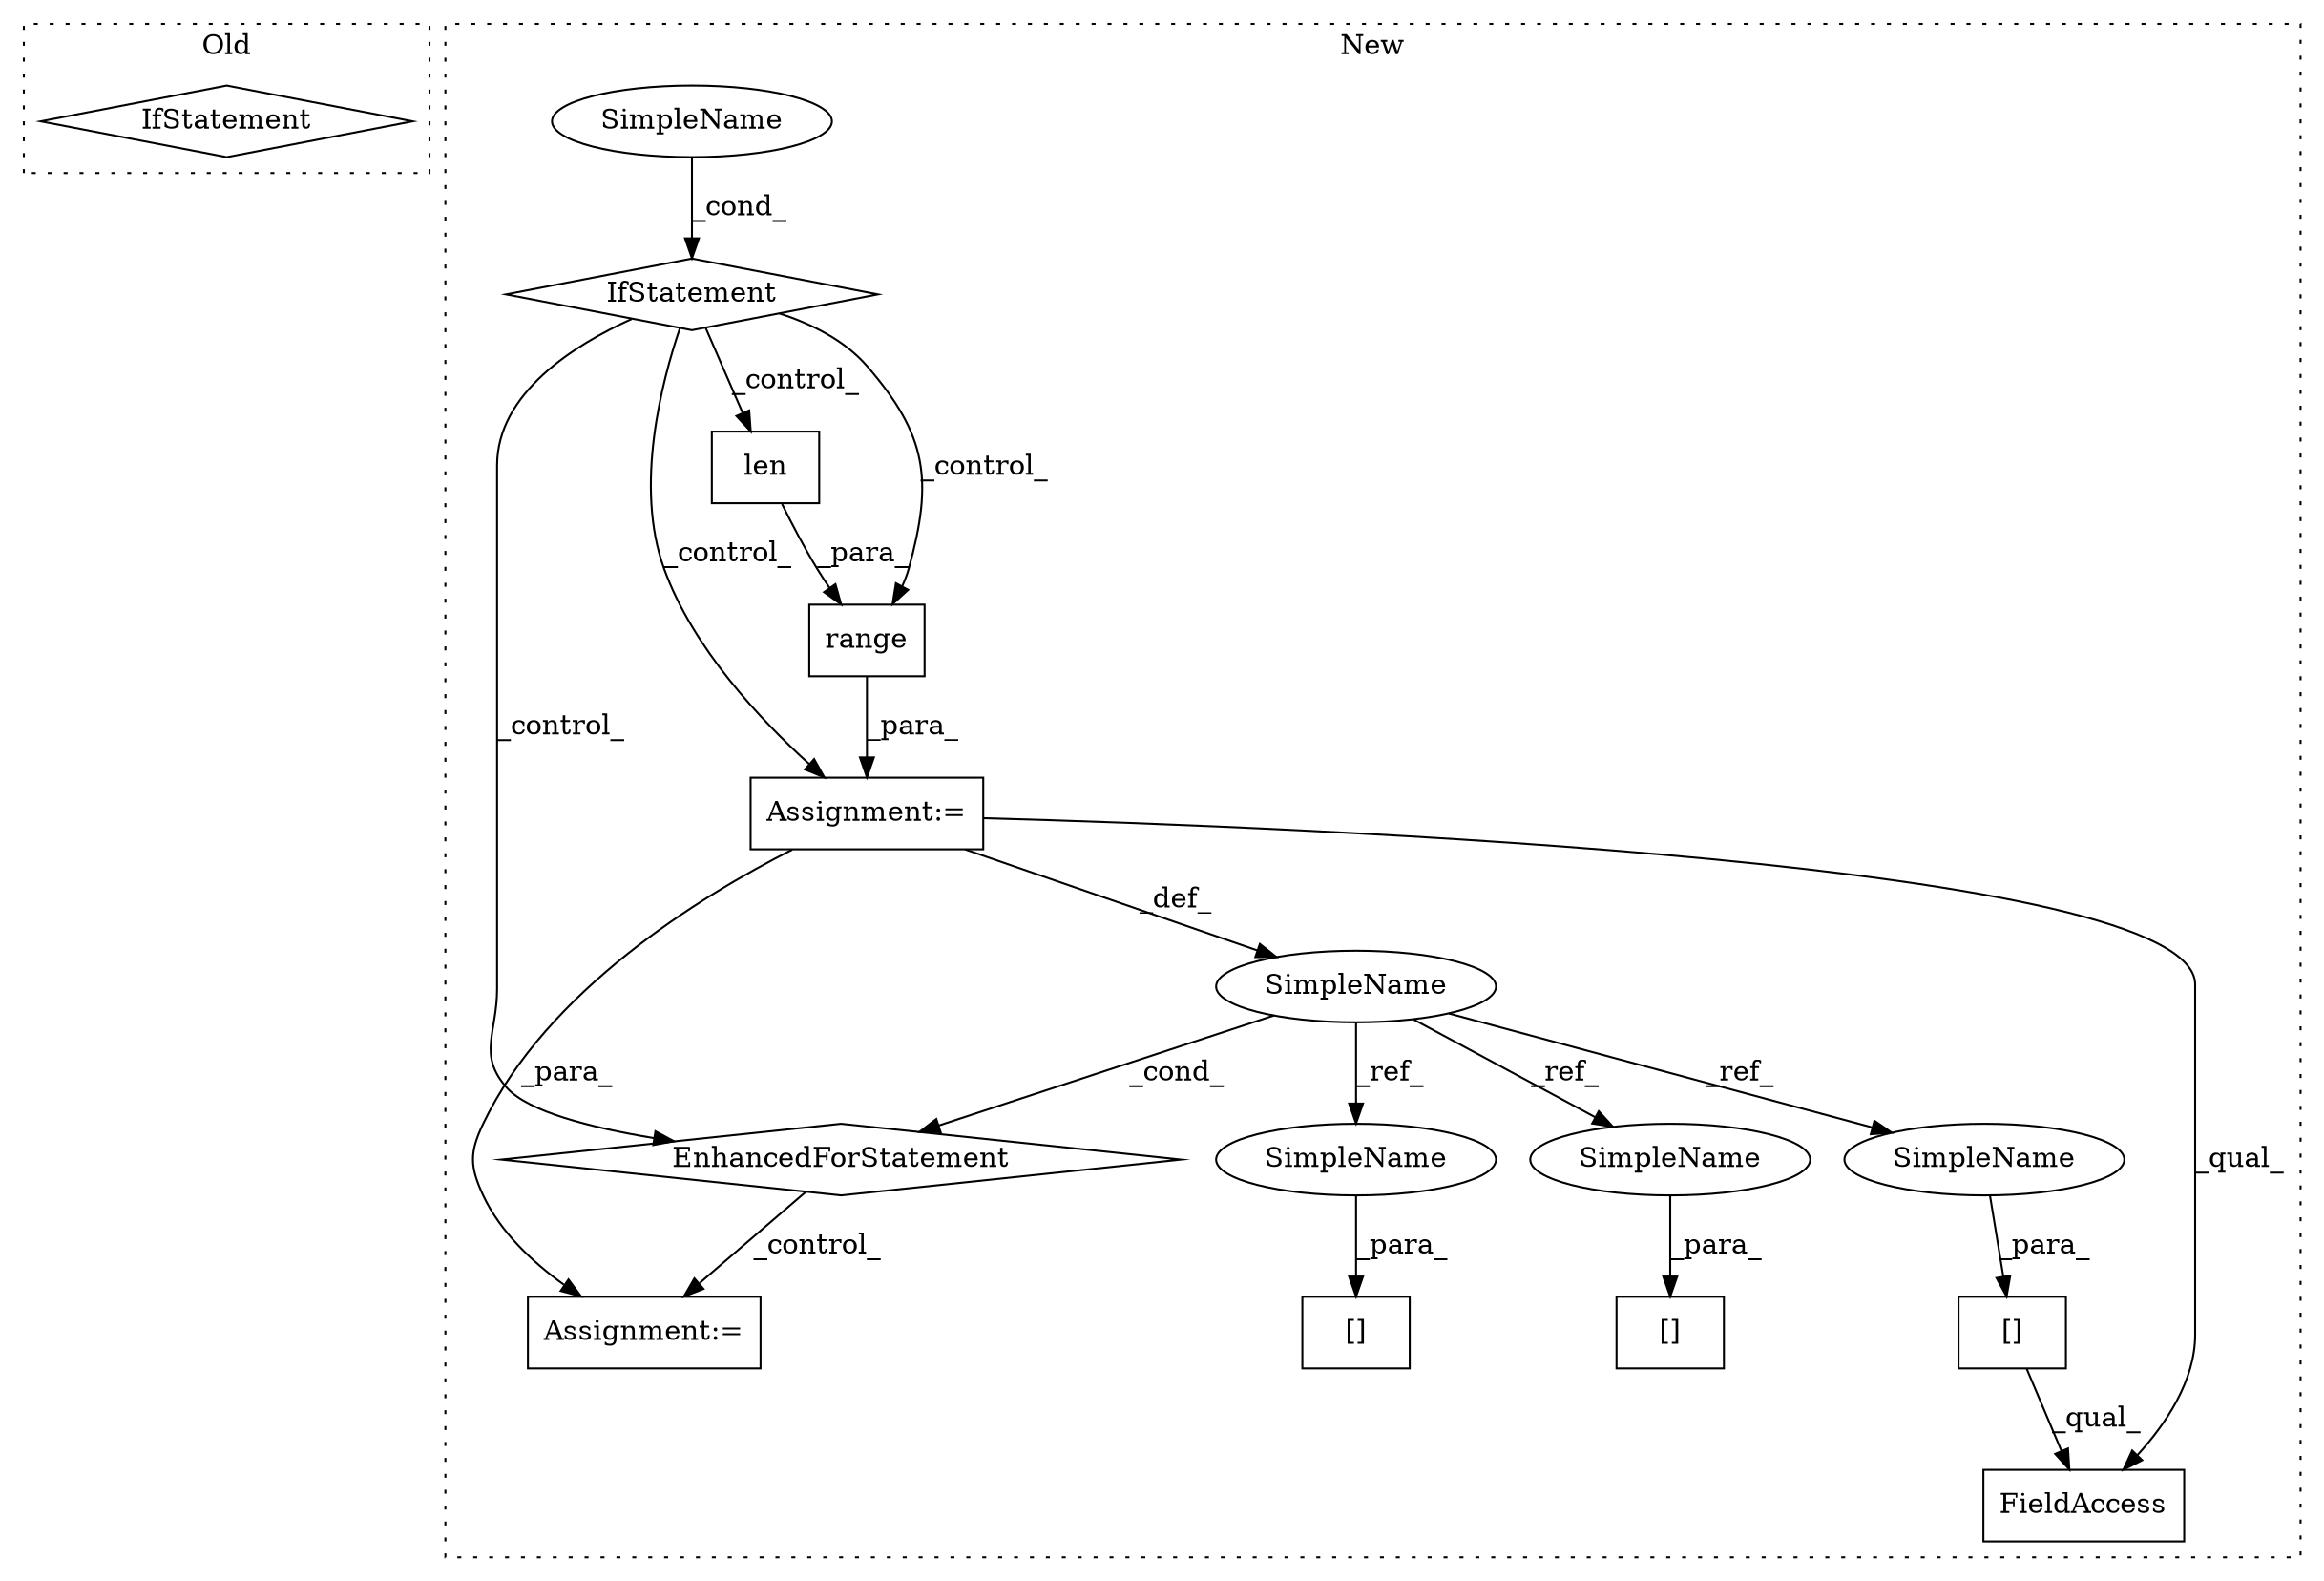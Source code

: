 digraph G {
subgraph cluster0 {
1 [label="IfStatement" a="25" s="4392,4425" l="12,2" shape="diamond"];
label = "Old";
style="dotted";
}
subgraph cluster1 {
2 [label="range" a="32" s="3563,3588" l="6,1" shape="box"];
3 [label="Assignment:=" a="7" s="3494,3589" l="61,2" shape="box"];
4 [label="EnhancedForStatement" a="70" s="3494,3589" l="61,2" shape="diamond"];
5 [label="[]" a="2" s="3663,3681" l="17,1" shape="box"];
6 [label="SimpleName" a="42" s="3559" l="1" shape="ellipse"];
7 [label="Assignment:=" a="7" s="3730" l="1" shape="box"];
8 [label="len" a="32" s="3569,3587" l="4,1" shape="box"];
9 [label="[]" a="2" s="3608,3624" l="15,1" shape="box"];
10 [label="IfStatement" a="25" s="3192,3211" l="4,2" shape="diamond"];
11 [label="SimpleName" a="42" s="" l="" shape="ellipse"];
12 [label="[]" a="2" s="3650,3659" l="8,1" shape="box"];
13 [label="FieldAccess" a="22" s="3608" l="22" shape="box"];
14 [label="SimpleName" a="42" s="3658" l="1" shape="ellipse"];
15 [label="SimpleName" a="42" s="3680" l="1" shape="ellipse"];
16 [label="SimpleName" a="42" s="3623" l="1" shape="ellipse"];
label = "New";
style="dotted";
}
2 -> 3 [label="_para_"];
3 -> 7 [label="_para_"];
3 -> 13 [label="_qual_"];
3 -> 6 [label="_def_"];
4 -> 7 [label="_control_"];
6 -> 15 [label="_ref_"];
6 -> 4 [label="_cond_"];
6 -> 14 [label="_ref_"];
6 -> 16 [label="_ref_"];
8 -> 2 [label="_para_"];
9 -> 13 [label="_qual_"];
10 -> 8 [label="_control_"];
10 -> 3 [label="_control_"];
10 -> 2 [label="_control_"];
10 -> 4 [label="_control_"];
11 -> 10 [label="_cond_"];
14 -> 12 [label="_para_"];
15 -> 5 [label="_para_"];
16 -> 9 [label="_para_"];
}